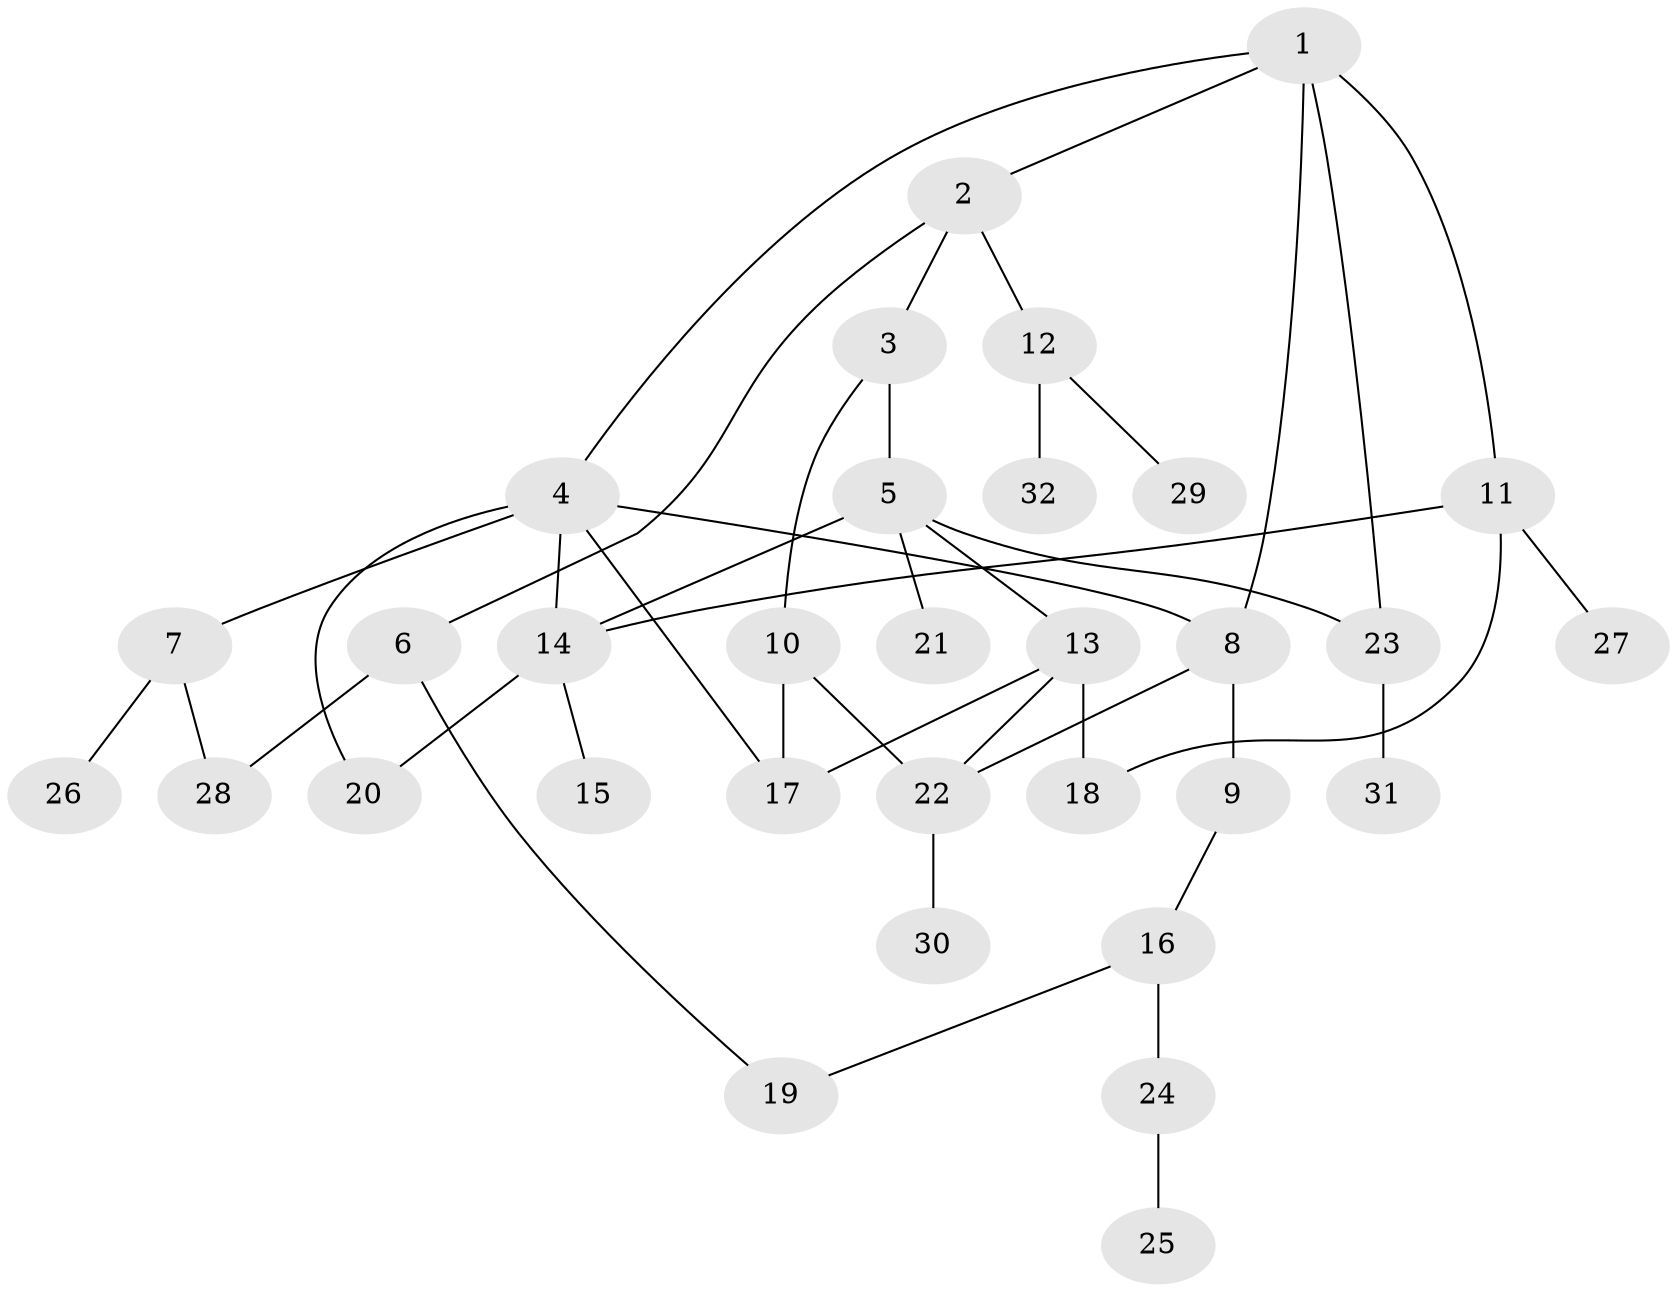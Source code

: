 // original degree distribution, {5: 0.05660377358490566, 4: 0.18867924528301888, 6: 0.03773584905660377, 3: 0.07547169811320754, 1: 0.3584905660377358, 2: 0.2830188679245283}
// Generated by graph-tools (version 1.1) at 2025/48/03/04/25 22:48:38]
// undirected, 32 vertices, 43 edges
graph export_dot {
  node [color=gray90,style=filled];
  1;
  2;
  3;
  4;
  5;
  6;
  7;
  8;
  9;
  10;
  11;
  12;
  13;
  14;
  15;
  16;
  17;
  18;
  19;
  20;
  21;
  22;
  23;
  24;
  25;
  26;
  27;
  28;
  29;
  30;
  31;
  32;
  1 -- 2 [weight=1.0];
  1 -- 4 [weight=1.0];
  1 -- 8 [weight=1.0];
  1 -- 11 [weight=1.0];
  1 -- 23 [weight=1.0];
  2 -- 3 [weight=1.0];
  2 -- 6 [weight=1.0];
  2 -- 12 [weight=1.0];
  3 -- 5 [weight=1.0];
  3 -- 10 [weight=1.0];
  4 -- 7 [weight=1.0];
  4 -- 8 [weight=1.0];
  4 -- 14 [weight=1.0];
  4 -- 17 [weight=1.0];
  4 -- 20 [weight=1.0];
  5 -- 13 [weight=1.0];
  5 -- 14 [weight=1.0];
  5 -- 21 [weight=1.0];
  5 -- 23 [weight=1.0];
  6 -- 19 [weight=1.0];
  6 -- 28 [weight=1.0];
  7 -- 26 [weight=1.0];
  7 -- 28 [weight=1.0];
  8 -- 9 [weight=1.0];
  8 -- 22 [weight=1.0];
  9 -- 16 [weight=1.0];
  10 -- 17 [weight=1.0];
  10 -- 22 [weight=1.0];
  11 -- 14 [weight=1.0];
  11 -- 18 [weight=1.0];
  11 -- 27 [weight=1.0];
  12 -- 29 [weight=1.0];
  12 -- 32 [weight=1.0];
  13 -- 17 [weight=1.0];
  13 -- 18 [weight=1.0];
  13 -- 22 [weight=1.0];
  14 -- 15 [weight=1.0];
  14 -- 20 [weight=1.0];
  16 -- 19 [weight=1.0];
  16 -- 24 [weight=1.0];
  22 -- 30 [weight=1.0];
  23 -- 31 [weight=1.0];
  24 -- 25 [weight=1.0];
}
